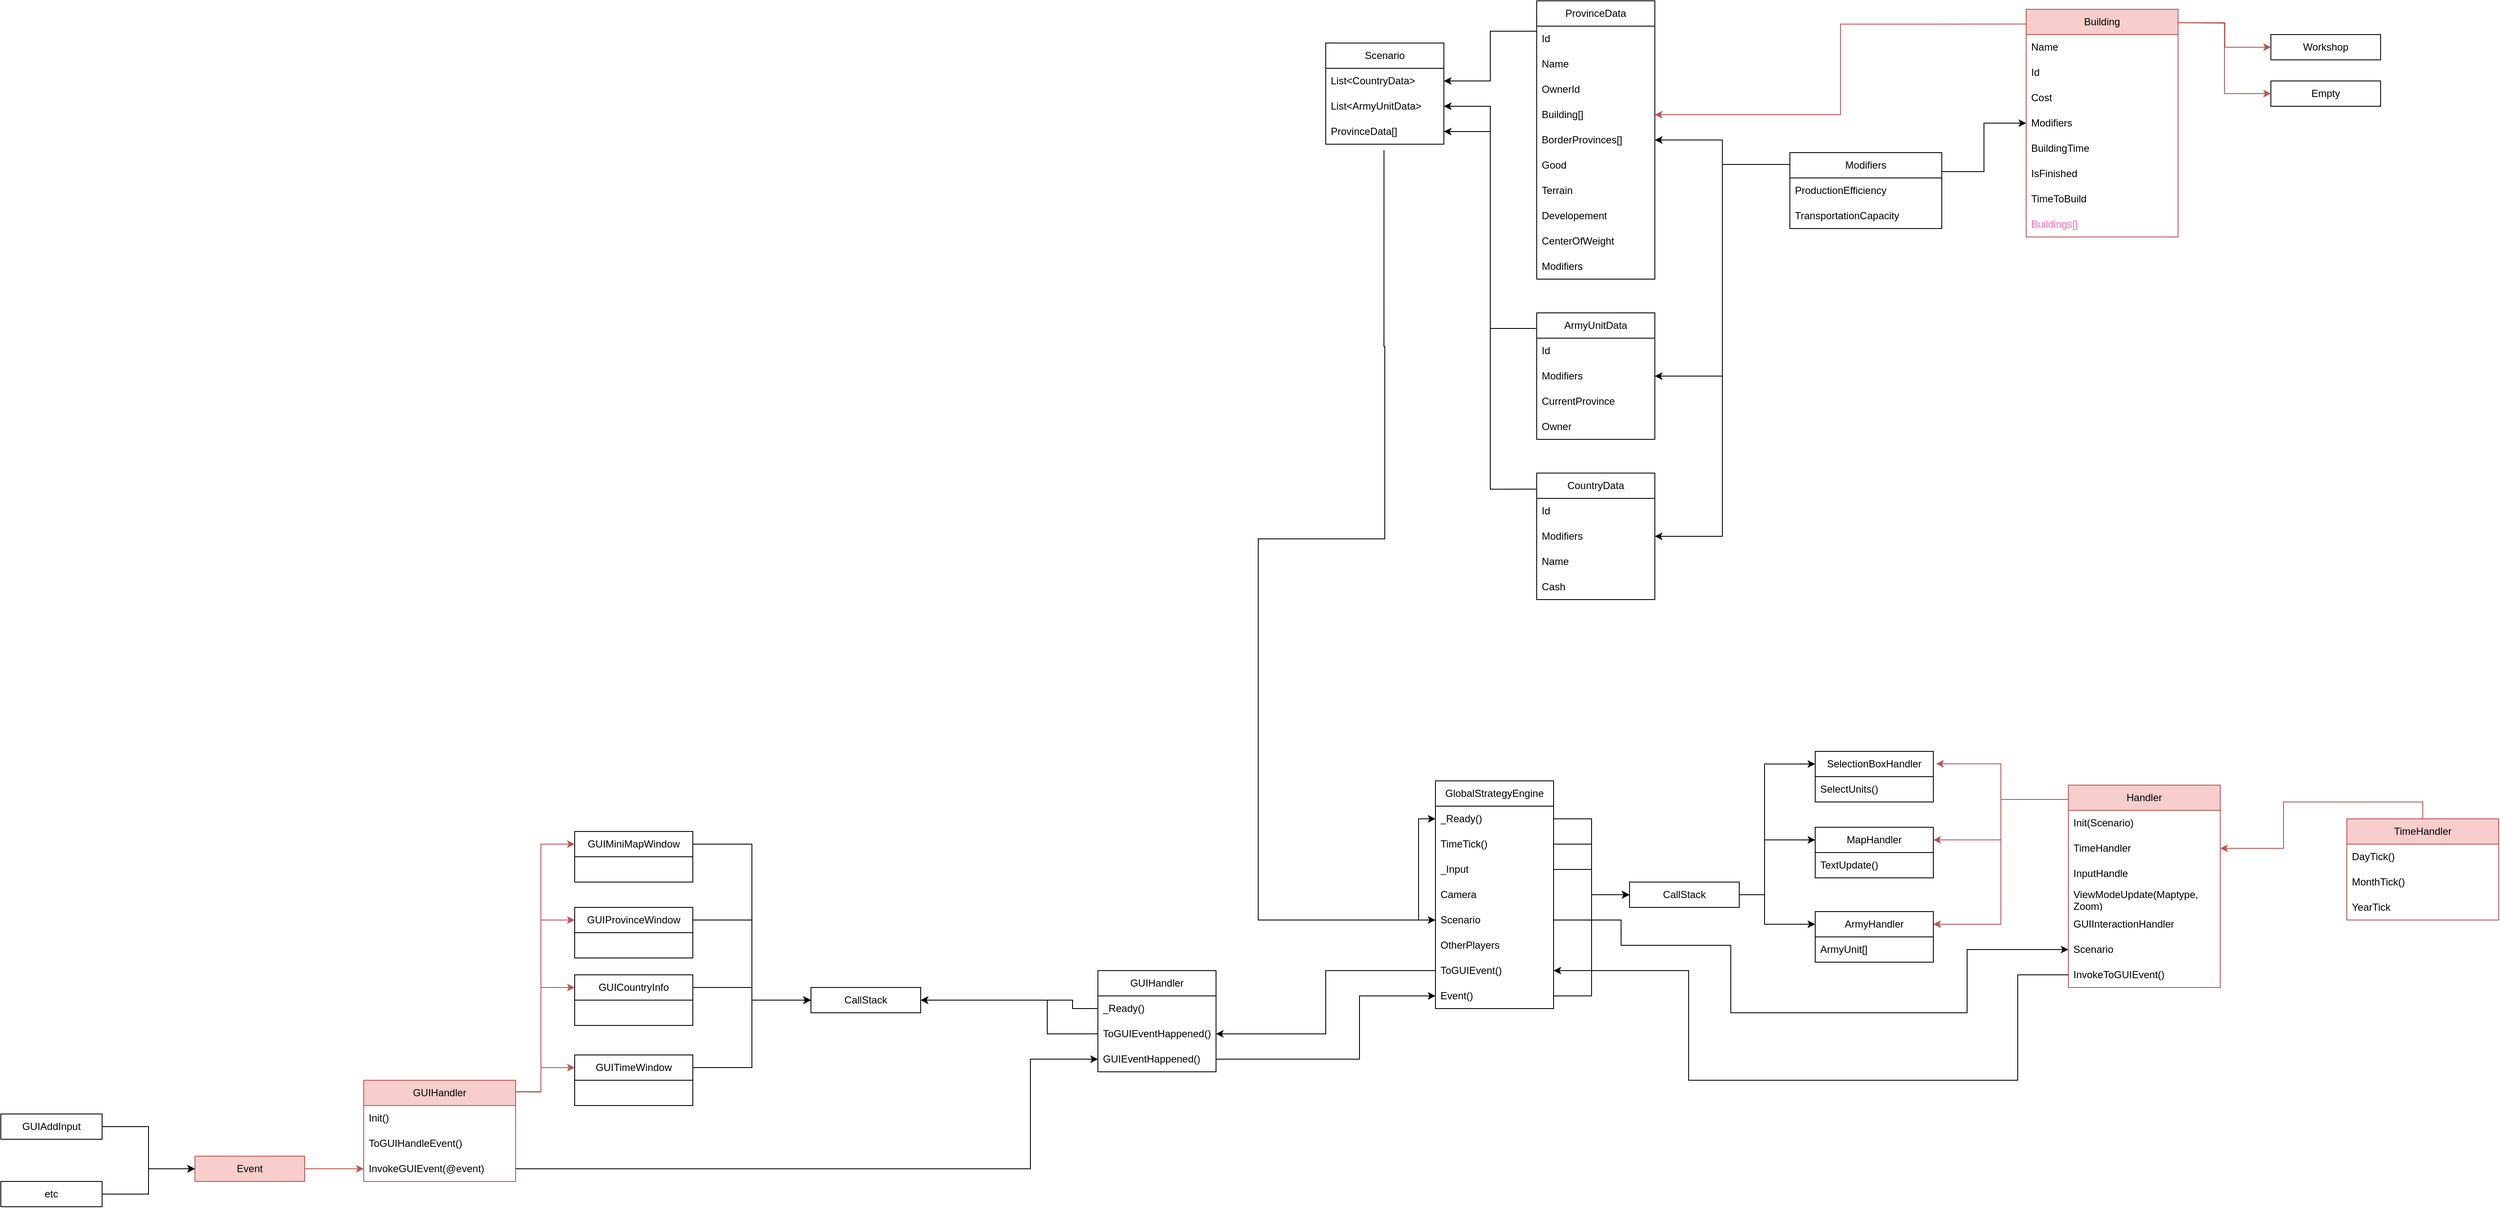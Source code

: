 <mxfile version="20.5.3" type="embed"><diagram id="C5RBs43oDa-KdzZeNtuy" name="Page-1"><mxGraphModel dx="2479" dy="2387" grid="1" gridSize="10" guides="1" tooltips="1" connect="1" arrows="1" fold="1" page="1" pageScale="1" pageWidth="827" pageHeight="1169" math="0" shadow="0"><root><mxCell id="WIyWlLk6GJQsqaUBKTNV-0"/><mxCell id="WIyWlLk6GJQsqaUBKTNV-1" parent="WIyWlLk6GJQsqaUBKTNV-0"/><mxCell id="wbVIC9EBPA2nQBpxtLBb-5" value="" style="rounded=0;whiteSpace=wrap;html=1;" parent="WIyWlLk6GJQsqaUBKTNV-1" vertex="1"><mxGeometry x="580" y="195" width="130" height="30" as="geometry"/></mxCell><mxCell id="wbVIC9EBPA2nQBpxtLBb-6" value="CallStack" style="text;html=1;strokeColor=none;fillColor=none;align=center;verticalAlign=middle;whiteSpace=wrap;rounded=0;" parent="WIyWlLk6GJQsqaUBKTNV-1" vertex="1"><mxGeometry x="580" y="195" width="130" height="30" as="geometry"/></mxCell><mxCell id="wbVIC9EBPA2nQBpxtLBb-10" value="GlobalStrategyEngine" style="swimlane;fontStyle=0;childLayout=stackLayout;horizontal=1;startSize=30;horizontalStack=0;resizeParent=1;resizeParentMax=0;resizeLast=0;collapsible=1;marginBottom=0;whiteSpace=wrap;html=1;" parent="WIyWlLk6GJQsqaUBKTNV-1" vertex="1"><mxGeometry x="350" y="75" width="140" height="270" as="geometry"/></mxCell><mxCell id="wbVIC9EBPA2nQBpxtLBb-12" value="_Ready()" style="text;strokeColor=none;fillColor=none;align=left;verticalAlign=middle;spacingLeft=4;spacingRight=4;overflow=hidden;points=[[0,0.5],[1,0.5]];portConstraint=eastwest;rotatable=0;whiteSpace=wrap;html=1;" parent="wbVIC9EBPA2nQBpxtLBb-10" vertex="1"><mxGeometry y="30" width="140" height="30" as="geometry"/></mxCell><mxCell id="wbVIC9EBPA2nQBpxtLBb-13" value="TimeTick()" style="text;strokeColor=none;fillColor=none;align=left;verticalAlign=middle;spacingLeft=4;spacingRight=4;overflow=hidden;points=[[0,0.5],[1,0.5]];portConstraint=eastwest;rotatable=0;whiteSpace=wrap;html=1;" parent="wbVIC9EBPA2nQBpxtLBb-10" vertex="1"><mxGeometry y="60" width="140" height="30" as="geometry"/></mxCell><mxCell id="wbVIC9EBPA2nQBpxtLBb-15" value="&lt;div&gt;_Input&lt;/div&gt;" style="text;strokeColor=none;fillColor=none;align=left;verticalAlign=middle;spacingLeft=4;spacingRight=4;overflow=hidden;points=[[0,0.5],[1,0.5]];portConstraint=eastwest;rotatable=0;whiteSpace=wrap;html=1;" parent="wbVIC9EBPA2nQBpxtLBb-10" vertex="1"><mxGeometry y="90" width="140" height="30" as="geometry"/></mxCell><mxCell id="wbVIC9EBPA2nQBpxtLBb-16" value="Camera" style="text;strokeColor=none;fillColor=none;align=left;verticalAlign=middle;spacingLeft=4;spacingRight=4;overflow=hidden;points=[[0,0.5],[1,0.5]];portConstraint=eastwest;rotatable=0;whiteSpace=wrap;html=1;" parent="wbVIC9EBPA2nQBpxtLBb-10" vertex="1"><mxGeometry y="120" width="140" height="30" as="geometry"/></mxCell><mxCell id="wbVIC9EBPA2nQBpxtLBb-22" style="edgeStyle=orthogonalEdgeStyle;rounded=0;orthogonalLoop=1;jettySize=auto;html=1;exitX=0;exitY=0.5;exitDx=0;exitDy=0;entryX=0;entryY=0.5;entryDx=0;entryDy=0;" parent="wbVIC9EBPA2nQBpxtLBb-10" source="wbVIC9EBPA2nQBpxtLBb-17" target="wbVIC9EBPA2nQBpxtLBb-12" edge="1"><mxGeometry relative="1" as="geometry"/></mxCell><mxCell id="wbVIC9EBPA2nQBpxtLBb-17" value="Scenario" style="text;strokeColor=none;fillColor=none;align=left;verticalAlign=middle;spacingLeft=4;spacingRight=4;overflow=hidden;points=[[0,0.5],[1,0.5]];portConstraint=eastwest;rotatable=0;whiteSpace=wrap;html=1;" parent="wbVIC9EBPA2nQBpxtLBb-10" vertex="1"><mxGeometry y="150" width="140" height="30" as="geometry"/></mxCell><mxCell id="wbVIC9EBPA2nQBpxtLBb-18" value="OtherPlayers" style="text;strokeColor=none;fillColor=none;align=left;verticalAlign=middle;spacingLeft=4;spacingRight=4;overflow=hidden;points=[[0,0.5],[1,0.5]];portConstraint=eastwest;rotatable=0;whiteSpace=wrap;html=1;" parent="wbVIC9EBPA2nQBpxtLBb-10" vertex="1"><mxGeometry y="180" width="140" height="30" as="geometry"/></mxCell><mxCell id="1GrqpjJh9WKI_dPxwYut-0" value="ToGUIEvent()" style="text;strokeColor=none;fillColor=none;align=left;verticalAlign=middle;spacingLeft=4;spacingRight=4;overflow=hidden;points=[[0,0.5],[1,0.5]];portConstraint=eastwest;rotatable=0;whiteSpace=wrap;html=1;" parent="wbVIC9EBPA2nQBpxtLBb-10" vertex="1"><mxGeometry y="210" width="140" height="30" as="geometry"/></mxCell><mxCell id="wbVIC9EBPA2nQBpxtLBb-14" value="Event()" style="text;strokeColor=none;fillColor=none;align=left;verticalAlign=middle;spacingLeft=4;spacingRight=4;overflow=hidden;points=[[0,0.5],[1,0.5]];portConstraint=eastwest;rotatable=0;whiteSpace=wrap;html=1;" parent="wbVIC9EBPA2nQBpxtLBb-10" vertex="1"><mxGeometry y="240" width="140" height="30" as="geometry"/></mxCell><mxCell id="wbVIC9EBPA2nQBpxtLBb-23" style="edgeStyle=orthogonalEdgeStyle;rounded=0;orthogonalLoop=1;jettySize=auto;html=1;exitX=1;exitY=0.5;exitDx=0;exitDy=0;entryX=0;entryY=0.5;entryDx=0;entryDy=0;" parent="WIyWlLk6GJQsqaUBKTNV-1" source="wbVIC9EBPA2nQBpxtLBb-15" target="wbVIC9EBPA2nQBpxtLBb-6" edge="1"><mxGeometry relative="1" as="geometry"/></mxCell><mxCell id="wbVIC9EBPA2nQBpxtLBb-24" style="edgeStyle=orthogonalEdgeStyle;rounded=0;orthogonalLoop=1;jettySize=auto;html=1;exitX=1;exitY=0.5;exitDx=0;exitDy=0;entryX=0;entryY=0.5;entryDx=0;entryDy=0;" parent="WIyWlLk6GJQsqaUBKTNV-1" source="wbVIC9EBPA2nQBpxtLBb-13" target="wbVIC9EBPA2nQBpxtLBb-6" edge="1"><mxGeometry relative="1" as="geometry"/></mxCell><mxCell id="wbVIC9EBPA2nQBpxtLBb-25" style="edgeStyle=orthogonalEdgeStyle;rounded=0;orthogonalLoop=1;jettySize=auto;html=1;exitX=1;exitY=0.5;exitDx=0;exitDy=0;entryX=0;entryY=0.5;entryDx=0;entryDy=0;" parent="WIyWlLk6GJQsqaUBKTNV-1" source="wbVIC9EBPA2nQBpxtLBb-12" target="wbVIC9EBPA2nQBpxtLBb-6" edge="1"><mxGeometry relative="1" as="geometry"/></mxCell><mxCell id="wbVIC9EBPA2nQBpxtLBb-54" style="edgeStyle=orthogonalEdgeStyle;rounded=0;orthogonalLoop=1;jettySize=auto;html=1;entryX=1;entryY=0.25;entryDx=0;entryDy=0;exitX=-0.007;exitY=0.071;exitDx=0;exitDy=0;exitPerimeter=0;fillColor=#f8cecc;strokeColor=#b85450;" parent="WIyWlLk6GJQsqaUBKTNV-1" source="wbVIC9EBPA2nQBpxtLBb-35" target="wbVIC9EBPA2nQBpxtLBb-41" edge="1"><mxGeometry relative="1" as="geometry"/></mxCell><mxCell id="wbVIC9EBPA2nQBpxtLBb-58" style="edgeStyle=orthogonalEdgeStyle;rounded=0;orthogonalLoop=1;jettySize=auto;html=1;entryX=1;entryY=0.25;entryDx=0;entryDy=0;exitX=-0.002;exitY=0.071;exitDx=0;exitDy=0;exitPerimeter=0;fillColor=#f8cecc;strokeColor=#b85450;" parent="WIyWlLk6GJQsqaUBKTNV-1" source="wbVIC9EBPA2nQBpxtLBb-35" target="wbVIC9EBPA2nQBpxtLBb-56" edge="1"><mxGeometry relative="1" as="geometry"/></mxCell><mxCell id="wbVIC9EBPA2nQBpxtLBb-35" value="Handler" style="swimlane;fontStyle=0;childLayout=stackLayout;horizontal=1;startSize=30;horizontalStack=0;resizeParent=1;resizeParentMax=0;resizeLast=0;collapsible=1;marginBottom=0;whiteSpace=wrap;html=1;fillColor=#f8cecc;strokeColor=#b85450;" parent="WIyWlLk6GJQsqaUBKTNV-1" vertex="1"><mxGeometry x="1100" y="80" width="180" height="240" as="geometry"/></mxCell><mxCell id="wbVIC9EBPA2nQBpxtLBb-36" value="Init(Scenario)" style="text;strokeColor=none;fillColor=none;align=left;verticalAlign=middle;spacingLeft=4;spacingRight=4;overflow=hidden;points=[[0,0.5],[1,0.5]];portConstraint=eastwest;rotatable=0;whiteSpace=wrap;html=1;" parent="wbVIC9EBPA2nQBpxtLBb-35" vertex="1"><mxGeometry y="30" width="180" height="30" as="geometry"/></mxCell><mxCell id="wbVIC9EBPA2nQBpxtLBb-37" value="TimeHandler" style="text;strokeColor=none;fillColor=none;align=left;verticalAlign=middle;spacingLeft=4;spacingRight=4;overflow=hidden;points=[[0,0.5],[1,0.5]];portConstraint=eastwest;rotatable=0;whiteSpace=wrap;html=1;" parent="wbVIC9EBPA2nQBpxtLBb-35" vertex="1"><mxGeometry y="60" width="180" height="30" as="geometry"/></mxCell><mxCell id="wbVIC9EBPA2nQBpxtLBb-39" value="InputHandle" style="text;strokeColor=none;fillColor=none;align=left;verticalAlign=middle;spacingLeft=4;spacingRight=4;overflow=hidden;points=[[0,0.5],[1,0.5]];portConstraint=eastwest;rotatable=0;whiteSpace=wrap;html=1;" parent="wbVIC9EBPA2nQBpxtLBb-35" vertex="1"><mxGeometry y="90" width="180" height="30" as="geometry"/></mxCell><mxCell id="wbVIC9EBPA2nQBpxtLBb-38" value="ViewModeUpdate(Maptype, Zoom)" style="text;strokeColor=none;fillColor=none;align=left;verticalAlign=middle;spacingLeft=4;spacingRight=4;overflow=hidden;points=[[0,0.5],[1,0.5]];portConstraint=eastwest;rotatable=0;whiteSpace=wrap;html=1;" parent="wbVIC9EBPA2nQBpxtLBb-35" vertex="1"><mxGeometry y="120" width="180" height="30" as="geometry"/></mxCell><mxCell id="wbVIC9EBPA2nQBpxtLBb-52" value="GUIInteractionHandler" style="text;strokeColor=none;fillColor=none;align=left;verticalAlign=middle;spacingLeft=4;spacingRight=4;overflow=hidden;points=[[0,0.5],[1,0.5]];portConstraint=eastwest;rotatable=0;whiteSpace=wrap;html=1;" parent="wbVIC9EBPA2nQBpxtLBb-35" vertex="1"><mxGeometry y="150" width="180" height="30" as="geometry"/></mxCell><mxCell id="wbVIC9EBPA2nQBpxtLBb-40" value="Scenario" style="text;strokeColor=none;fillColor=none;align=left;verticalAlign=middle;spacingLeft=4;spacingRight=4;overflow=hidden;points=[[0,0.5],[1,0.5]];portConstraint=eastwest;rotatable=0;whiteSpace=wrap;html=1;" parent="wbVIC9EBPA2nQBpxtLBb-35" vertex="1"><mxGeometry y="180" width="180" height="30" as="geometry"/></mxCell><mxCell id="1GrqpjJh9WKI_dPxwYut-1" value="InvokeToGUIEvent()" style="text;strokeColor=none;fillColor=none;align=left;verticalAlign=middle;spacingLeft=4;spacingRight=4;overflow=hidden;points=[[0,0.5],[1,0.5]];portConstraint=eastwest;rotatable=0;whiteSpace=wrap;html=1;" parent="wbVIC9EBPA2nQBpxtLBb-35" vertex="1"><mxGeometry y="210" width="180" height="30" as="geometry"/></mxCell><mxCell id="wbVIC9EBPA2nQBpxtLBb-41" value="MapHandler" style="swimlane;fontStyle=0;childLayout=stackLayout;horizontal=1;startSize=30;horizontalStack=0;resizeParent=1;resizeParentMax=0;resizeLast=0;collapsible=1;marginBottom=0;whiteSpace=wrap;html=1;" parent="WIyWlLk6GJQsqaUBKTNV-1" vertex="1"><mxGeometry x="800" y="130" width="140" height="60" as="geometry"/></mxCell><mxCell id="wbVIC9EBPA2nQBpxtLBb-42" value="TextUpdate()" style="text;strokeColor=none;fillColor=none;align=left;verticalAlign=middle;spacingLeft=4;spacingRight=4;overflow=hidden;points=[[0,0.5],[1,0.5]];portConstraint=eastwest;rotatable=0;whiteSpace=wrap;html=1;" parent="wbVIC9EBPA2nQBpxtLBb-41" vertex="1"><mxGeometry y="30" width="140" height="30" as="geometry"/></mxCell><mxCell id="wbVIC9EBPA2nQBpxtLBb-53" style="edgeStyle=orthogonalEdgeStyle;rounded=0;orthogonalLoop=1;jettySize=auto;html=1;exitX=0.5;exitY=0;exitDx=0;exitDy=0;entryX=1;entryY=0.5;entryDx=0;entryDy=0;fillColor=#f8cecc;strokeColor=#b85450;" parent="WIyWlLk6GJQsqaUBKTNV-1" source="wbVIC9EBPA2nQBpxtLBb-46" target="wbVIC9EBPA2nQBpxtLBb-37" edge="1"><mxGeometry relative="1" as="geometry"/></mxCell><mxCell id="wbVIC9EBPA2nQBpxtLBb-46" value="TimeHandler" style="swimlane;fontStyle=0;childLayout=stackLayout;horizontal=1;startSize=30;horizontalStack=0;resizeParent=1;resizeParentMax=0;resizeLast=0;collapsible=1;marginBottom=0;whiteSpace=wrap;html=1;fillColor=#f8cecc;strokeColor=#b85450;" parent="WIyWlLk6GJQsqaUBKTNV-1" vertex="1"><mxGeometry x="1430" y="120" width="180" height="120" as="geometry"/></mxCell><mxCell id="wbVIC9EBPA2nQBpxtLBb-47" value="DayTick()" style="text;strokeColor=none;fillColor=none;align=left;verticalAlign=middle;spacingLeft=4;spacingRight=4;overflow=hidden;points=[[0,0.5],[1,0.5]];portConstraint=eastwest;rotatable=0;whiteSpace=wrap;html=1;" parent="wbVIC9EBPA2nQBpxtLBb-46" vertex="1"><mxGeometry y="30" width="180" height="30" as="geometry"/></mxCell><mxCell id="wbVIC9EBPA2nQBpxtLBb-48" value="MonthTick()" style="text;strokeColor=none;fillColor=none;align=left;verticalAlign=middle;spacingLeft=4;spacingRight=4;overflow=hidden;points=[[0,0.5],[1,0.5]];portConstraint=eastwest;rotatable=0;whiteSpace=wrap;html=1;" parent="wbVIC9EBPA2nQBpxtLBb-46" vertex="1"><mxGeometry y="60" width="180" height="30" as="geometry"/></mxCell><mxCell id="wbVIC9EBPA2nQBpxtLBb-49" value="YearTick" style="text;strokeColor=none;fillColor=none;align=left;verticalAlign=middle;spacingLeft=4;spacingRight=4;overflow=hidden;points=[[0,0.5],[1,0.5]];portConstraint=eastwest;rotatable=0;whiteSpace=wrap;html=1;" parent="wbVIC9EBPA2nQBpxtLBb-46" vertex="1"><mxGeometry y="90" width="180" height="30" as="geometry"/></mxCell><mxCell id="wbVIC9EBPA2nQBpxtLBb-56" value="ArmyHandler" style="swimlane;fontStyle=0;childLayout=stackLayout;horizontal=1;startSize=30;horizontalStack=0;resizeParent=1;resizeParentMax=0;resizeLast=0;collapsible=1;marginBottom=0;whiteSpace=wrap;html=1;" parent="WIyWlLk6GJQsqaUBKTNV-1" vertex="1"><mxGeometry x="800" y="230" width="140" height="60" as="geometry"/></mxCell><mxCell id="wbVIC9EBPA2nQBpxtLBb-57" value="ArmyUnit[]" style="text;strokeColor=none;fillColor=none;align=left;verticalAlign=middle;spacingLeft=4;spacingRight=4;overflow=hidden;points=[[0,0.5],[1,0.5]];portConstraint=eastwest;rotatable=0;whiteSpace=wrap;html=1;" parent="wbVIC9EBPA2nQBpxtLBb-56" vertex="1"><mxGeometry y="30" width="140" height="30" as="geometry"/></mxCell><mxCell id="wbVIC9EBPA2nQBpxtLBb-66" style="edgeStyle=orthogonalEdgeStyle;rounded=0;orthogonalLoop=1;jettySize=auto;html=1;exitX=0.493;exitY=1.233;exitDx=0;exitDy=0;entryX=0;entryY=0.5;entryDx=0;entryDy=0;exitPerimeter=0;" parent="WIyWlLk6GJQsqaUBKTNV-1" source="wbVIC9EBPA2nQBpxtLBb-64" target="wbVIC9EBPA2nQBpxtLBb-17" edge="1"><mxGeometry relative="1" as="geometry"><Array as="points"><mxPoint x="289" y="-440"/><mxPoint x="290" y="-212"/><mxPoint x="140" y="-212"/><mxPoint x="140" y="240"/></Array></mxGeometry></mxCell><mxCell id="wbVIC9EBPA2nQBpxtLBb-61" value="Scenario" style="swimlane;fontStyle=0;childLayout=stackLayout;horizontal=1;startSize=30;horizontalStack=0;resizeParent=1;resizeParentMax=0;resizeLast=0;collapsible=1;marginBottom=0;whiteSpace=wrap;html=1;" parent="WIyWlLk6GJQsqaUBKTNV-1" vertex="1"><mxGeometry x="220" y="-800" width="140" height="120" as="geometry"/></mxCell><mxCell id="wbVIC9EBPA2nQBpxtLBb-62" value="List&amp;lt;CountryData&amp;gt;" style="text;strokeColor=none;fillColor=none;align=left;verticalAlign=middle;spacingLeft=4;spacingRight=4;overflow=hidden;points=[[0,0.5],[1,0.5]];portConstraint=eastwest;rotatable=0;whiteSpace=wrap;html=1;" parent="wbVIC9EBPA2nQBpxtLBb-61" vertex="1"><mxGeometry y="30" width="140" height="30" as="geometry"/></mxCell><mxCell id="wbVIC9EBPA2nQBpxtLBb-63" value="List&amp;lt;ArmyUnitData&amp;gt;" style="text;strokeColor=none;fillColor=none;align=left;verticalAlign=middle;spacingLeft=4;spacingRight=4;overflow=hidden;points=[[0,0.5],[1,0.5]];portConstraint=eastwest;rotatable=0;whiteSpace=wrap;html=1;" parent="wbVIC9EBPA2nQBpxtLBb-61" vertex="1"><mxGeometry y="60" width="140" height="30" as="geometry"/></mxCell><mxCell id="wbVIC9EBPA2nQBpxtLBb-64" value="ProvinceData[]" style="text;strokeColor=none;fillColor=none;align=left;verticalAlign=middle;spacingLeft=4;spacingRight=4;overflow=hidden;points=[[0,0.5],[1,0.5]];portConstraint=eastwest;rotatable=0;whiteSpace=wrap;html=1;" parent="wbVIC9EBPA2nQBpxtLBb-61" vertex="1"><mxGeometry y="90" width="140" height="30" as="geometry"/></mxCell><mxCell id="wbVIC9EBPA2nQBpxtLBb-65" style="edgeStyle=orthogonalEdgeStyle;rounded=0;orthogonalLoop=1;jettySize=auto;html=1;entryX=0;entryY=0.5;entryDx=0;entryDy=0;exitX=1;exitY=0.5;exitDx=0;exitDy=0;" parent="WIyWlLk6GJQsqaUBKTNV-1" source="wbVIC9EBPA2nQBpxtLBb-17" target="wbVIC9EBPA2nQBpxtLBb-40" edge="1"><mxGeometry relative="1" as="geometry"><Array as="points"><mxPoint x="570" y="240"/><mxPoint x="570" y="270"/><mxPoint x="700" y="270"/><mxPoint x="700" y="350"/><mxPoint x="980" y="350"/><mxPoint x="980" y="275"/></Array></mxGeometry></mxCell><mxCell id="wbVIC9EBPA2nQBpxtLBb-80" style="edgeStyle=orthogonalEdgeStyle;rounded=0;orthogonalLoop=1;jettySize=auto;html=1;exitX=0.002;exitY=0.109;exitDx=0;exitDy=0;entryX=1;entryY=0.5;entryDx=0;entryDy=0;exitPerimeter=0;" parent="WIyWlLk6GJQsqaUBKTNV-1" source="wbVIC9EBPA2nQBpxtLBb-68" target="wbVIC9EBPA2nQBpxtLBb-62" edge="1"><mxGeometry relative="1" as="geometry"/></mxCell><mxCell id="wbVIC9EBPA2nQBpxtLBb-68" value="ProvinceData" style="swimlane;fontStyle=0;childLayout=stackLayout;horizontal=1;startSize=30;horizontalStack=0;resizeParent=1;resizeParentMax=0;resizeLast=0;collapsible=1;marginBottom=0;whiteSpace=wrap;html=1;" parent="WIyWlLk6GJQsqaUBKTNV-1" vertex="1"><mxGeometry x="470" y="-850" width="140" height="330" as="geometry"/></mxCell><mxCell id="wbVIC9EBPA2nQBpxtLBb-69" value="Id" style="text;strokeColor=none;fillColor=none;align=left;verticalAlign=middle;spacingLeft=4;spacingRight=4;overflow=hidden;points=[[0,0.5],[1,0.5]];portConstraint=eastwest;rotatable=0;whiteSpace=wrap;html=1;" parent="wbVIC9EBPA2nQBpxtLBb-68" vertex="1"><mxGeometry y="30" width="140" height="30" as="geometry"/></mxCell><mxCell id="wbVIC9EBPA2nQBpxtLBb-113" value="Name" style="text;strokeColor=none;fillColor=none;align=left;verticalAlign=middle;spacingLeft=4;spacingRight=4;overflow=hidden;points=[[0,0.5],[1,0.5]];portConstraint=eastwest;rotatable=0;whiteSpace=wrap;html=1;" parent="wbVIC9EBPA2nQBpxtLBb-68" vertex="1"><mxGeometry y="60" width="140" height="30" as="geometry"/></mxCell><mxCell id="wbVIC9EBPA2nQBpxtLBb-107" value="OwnerId" style="text;strokeColor=none;fillColor=none;align=left;verticalAlign=middle;spacingLeft=4;spacingRight=4;overflow=hidden;points=[[0,0.5],[1,0.5]];portConstraint=eastwest;rotatable=0;whiteSpace=wrap;html=1;" parent="wbVIC9EBPA2nQBpxtLBb-68" vertex="1"><mxGeometry y="90" width="140" height="30" as="geometry"/></mxCell><mxCell id="wbVIC9EBPA2nQBpxtLBb-70" value="Building[]" style="text;strokeColor=none;fillColor=none;align=left;verticalAlign=middle;spacingLeft=4;spacingRight=4;overflow=hidden;points=[[0,0.5],[1,0.5]];portConstraint=eastwest;rotatable=0;whiteSpace=wrap;html=1;" parent="wbVIC9EBPA2nQBpxtLBb-68" vertex="1"><mxGeometry y="120" width="140" height="30" as="geometry"/></mxCell><mxCell id="wbVIC9EBPA2nQBpxtLBb-106" value="BorderProvinces[]" style="text;strokeColor=none;fillColor=none;align=left;verticalAlign=middle;spacingLeft=4;spacingRight=4;overflow=hidden;points=[[0,0.5],[1,0.5]];portConstraint=eastwest;rotatable=0;whiteSpace=wrap;html=1;" parent="wbVIC9EBPA2nQBpxtLBb-68" vertex="1"><mxGeometry y="150" width="140" height="30" as="geometry"/></mxCell><mxCell id="wbVIC9EBPA2nQBpxtLBb-109" value="Good" style="text;strokeColor=none;fillColor=none;align=left;verticalAlign=middle;spacingLeft=4;spacingRight=4;overflow=hidden;points=[[0,0.5],[1,0.5]];portConstraint=eastwest;rotatable=0;whiteSpace=wrap;html=1;" parent="wbVIC9EBPA2nQBpxtLBb-68" vertex="1"><mxGeometry y="180" width="140" height="30" as="geometry"/></mxCell><mxCell id="wbVIC9EBPA2nQBpxtLBb-110" value="Terrain" style="text;strokeColor=none;fillColor=none;align=left;verticalAlign=middle;spacingLeft=4;spacingRight=4;overflow=hidden;points=[[0,0.5],[1,0.5]];portConstraint=eastwest;rotatable=0;whiteSpace=wrap;html=1;" parent="wbVIC9EBPA2nQBpxtLBb-68" vertex="1"><mxGeometry y="210" width="140" height="30" as="geometry"/></mxCell><mxCell id="wbVIC9EBPA2nQBpxtLBb-112" value="Developement" style="text;strokeColor=none;fillColor=none;align=left;verticalAlign=middle;spacingLeft=4;spacingRight=4;overflow=hidden;points=[[0,0.5],[1,0.5]];portConstraint=eastwest;rotatable=0;whiteSpace=wrap;html=1;" parent="wbVIC9EBPA2nQBpxtLBb-68" vertex="1"><mxGeometry y="240" width="140" height="30" as="geometry"/></mxCell><mxCell id="wbVIC9EBPA2nQBpxtLBb-111" value="CenterOfWeight" style="text;strokeColor=none;fillColor=none;align=left;verticalAlign=middle;spacingLeft=4;spacingRight=4;overflow=hidden;points=[[0,0.5],[1,0.5]];portConstraint=eastwest;rotatable=0;whiteSpace=wrap;html=1;" parent="wbVIC9EBPA2nQBpxtLBb-68" vertex="1"><mxGeometry y="270" width="140" height="30" as="geometry"/></mxCell><mxCell id="wbVIC9EBPA2nQBpxtLBb-71" value="Modifiers" style="text;strokeColor=none;fillColor=none;align=left;verticalAlign=middle;spacingLeft=4;spacingRight=4;overflow=hidden;points=[[0,0.5],[1,0.5]];portConstraint=eastwest;rotatable=0;whiteSpace=wrap;html=1;" parent="wbVIC9EBPA2nQBpxtLBb-68" vertex="1"><mxGeometry y="300" width="140" height="30" as="geometry"/></mxCell><mxCell id="wbVIC9EBPA2nQBpxtLBb-72" value="ArmyUnitData" style="swimlane;fontStyle=0;childLayout=stackLayout;horizontal=1;startSize=30;horizontalStack=0;resizeParent=1;resizeParentMax=0;resizeLast=0;collapsible=1;marginBottom=0;whiteSpace=wrap;html=1;" parent="WIyWlLk6GJQsqaUBKTNV-1" vertex="1"><mxGeometry x="470" y="-480" width="140" height="150" as="geometry"/></mxCell><mxCell id="wbVIC9EBPA2nQBpxtLBb-73" value="Id" style="text;strokeColor=none;fillColor=none;align=left;verticalAlign=middle;spacingLeft=4;spacingRight=4;overflow=hidden;points=[[0,0.5],[1,0.5]];portConstraint=eastwest;rotatable=0;whiteSpace=wrap;html=1;" parent="wbVIC9EBPA2nQBpxtLBb-72" vertex="1"><mxGeometry y="30" width="140" height="30" as="geometry"/></mxCell><mxCell id="wbVIC9EBPA2nQBpxtLBb-74" value="Modifiers" style="text;strokeColor=none;fillColor=none;align=left;verticalAlign=middle;spacingLeft=4;spacingRight=4;overflow=hidden;points=[[0,0.5],[1,0.5]];portConstraint=eastwest;rotatable=0;whiteSpace=wrap;html=1;" parent="wbVIC9EBPA2nQBpxtLBb-72" vertex="1"><mxGeometry y="60" width="140" height="30" as="geometry"/></mxCell><mxCell id="wbVIC9EBPA2nQBpxtLBb-114" value="CurrentProvince" style="text;strokeColor=none;fillColor=none;align=left;verticalAlign=middle;spacingLeft=4;spacingRight=4;overflow=hidden;points=[[0,0.5],[1,0.5]];portConstraint=eastwest;rotatable=0;whiteSpace=wrap;html=1;" parent="wbVIC9EBPA2nQBpxtLBb-72" vertex="1"><mxGeometry y="90" width="140" height="30" as="geometry"/></mxCell><mxCell id="wbVIC9EBPA2nQBpxtLBb-75" value="Owner" style="text;strokeColor=none;fillColor=none;align=left;verticalAlign=middle;spacingLeft=4;spacingRight=4;overflow=hidden;points=[[0,0.5],[1,0.5]];portConstraint=eastwest;rotatable=0;whiteSpace=wrap;html=1;" parent="wbVIC9EBPA2nQBpxtLBb-72" vertex="1"><mxGeometry y="120" width="140" height="30" as="geometry"/></mxCell><mxCell id="wbVIC9EBPA2nQBpxtLBb-76" value="CountryData" style="swimlane;fontStyle=0;childLayout=stackLayout;horizontal=1;startSize=30;horizontalStack=0;resizeParent=1;resizeParentMax=0;resizeLast=0;collapsible=1;marginBottom=0;whiteSpace=wrap;html=1;" parent="WIyWlLk6GJQsqaUBKTNV-1" vertex="1"><mxGeometry x="470" y="-290" width="140" height="150" as="geometry"/></mxCell><mxCell id="wbVIC9EBPA2nQBpxtLBb-77" value="Id" style="text;strokeColor=none;fillColor=none;align=left;verticalAlign=middle;spacingLeft=4;spacingRight=4;overflow=hidden;points=[[0,0.5],[1,0.5]];portConstraint=eastwest;rotatable=0;whiteSpace=wrap;html=1;" parent="wbVIC9EBPA2nQBpxtLBb-76" vertex="1"><mxGeometry y="30" width="140" height="30" as="geometry"/></mxCell><mxCell id="wbVIC9EBPA2nQBpxtLBb-78" value="Modifiers" style="text;strokeColor=none;fillColor=none;align=left;verticalAlign=middle;spacingLeft=4;spacingRight=4;overflow=hidden;points=[[0,0.5],[1,0.5]];portConstraint=eastwest;rotatable=0;whiteSpace=wrap;html=1;" parent="wbVIC9EBPA2nQBpxtLBb-76" vertex="1"><mxGeometry y="60" width="140" height="30" as="geometry"/></mxCell><mxCell id="wbVIC9EBPA2nQBpxtLBb-115" value="Name" style="text;strokeColor=none;fillColor=none;align=left;verticalAlign=middle;spacingLeft=4;spacingRight=4;overflow=hidden;points=[[0,0.5],[1,0.5]];portConstraint=eastwest;rotatable=0;whiteSpace=wrap;html=1;" parent="wbVIC9EBPA2nQBpxtLBb-76" vertex="1"><mxGeometry y="90" width="140" height="30" as="geometry"/></mxCell><mxCell id="wbVIC9EBPA2nQBpxtLBb-79" value="Cash" style="text;strokeColor=none;fillColor=none;align=left;verticalAlign=middle;spacingLeft=4;spacingRight=4;overflow=hidden;points=[[0,0.5],[1,0.5]];portConstraint=eastwest;rotatable=0;whiteSpace=wrap;html=1;" parent="wbVIC9EBPA2nQBpxtLBb-76" vertex="1"><mxGeometry y="120" width="140" height="30" as="geometry"/></mxCell><mxCell id="wbVIC9EBPA2nQBpxtLBb-81" style="edgeStyle=orthogonalEdgeStyle;rounded=0;orthogonalLoop=1;jettySize=auto;html=1;exitX=-0.006;exitY=0.123;exitDx=0;exitDy=0;entryX=1;entryY=0.5;entryDx=0;entryDy=0;exitPerimeter=0;" parent="WIyWlLk6GJQsqaUBKTNV-1" source="wbVIC9EBPA2nQBpxtLBb-72" target="wbVIC9EBPA2nQBpxtLBb-63" edge="1"><mxGeometry relative="1" as="geometry"><mxPoint x="480" y="-797" as="sourcePoint"/><mxPoint x="370" y="-745" as="targetPoint"/></mxGeometry></mxCell><mxCell id="wbVIC9EBPA2nQBpxtLBb-82" style="edgeStyle=orthogonalEdgeStyle;rounded=0;orthogonalLoop=1;jettySize=auto;html=1;exitX=-0.006;exitY=0.127;exitDx=0;exitDy=0;entryX=1;entryY=0.5;entryDx=0;entryDy=0;exitPerimeter=0;" parent="WIyWlLk6GJQsqaUBKTNV-1" source="wbVIC9EBPA2nQBpxtLBb-76" target="wbVIC9EBPA2nQBpxtLBb-64" edge="1"><mxGeometry relative="1" as="geometry"><mxPoint x="479" y="-635" as="sourcePoint"/><mxPoint x="370" y="-715" as="targetPoint"/></mxGeometry></mxCell><mxCell id="wbVIC9EBPA2nQBpxtLBb-83" value="Building" style="swimlane;fontStyle=0;childLayout=stackLayout;horizontal=1;startSize=30;horizontalStack=0;resizeParent=1;resizeParentMax=0;resizeLast=0;collapsible=1;marginBottom=0;whiteSpace=wrap;html=1;fillColor=#f8cecc;strokeColor=#b85450;" parent="WIyWlLk6GJQsqaUBKTNV-1" vertex="1"><mxGeometry x="1050" y="-840" width="180" height="270" as="geometry"/></mxCell><mxCell id="wbVIC9EBPA2nQBpxtLBb-84" value="Name" style="text;strokeColor=none;fillColor=none;align=left;verticalAlign=middle;spacingLeft=4;spacingRight=4;overflow=hidden;points=[[0,0.5],[1,0.5]];portConstraint=eastwest;rotatable=0;whiteSpace=wrap;html=1;" parent="wbVIC9EBPA2nQBpxtLBb-83" vertex="1"><mxGeometry y="30" width="180" height="30" as="geometry"/></mxCell><mxCell id="wbVIC9EBPA2nQBpxtLBb-85" value="Id" style="text;strokeColor=none;fillColor=none;align=left;verticalAlign=middle;spacingLeft=4;spacingRight=4;overflow=hidden;points=[[0,0.5],[1,0.5]];portConstraint=eastwest;rotatable=0;whiteSpace=wrap;html=1;" parent="wbVIC9EBPA2nQBpxtLBb-83" vertex="1"><mxGeometry y="60" width="180" height="30" as="geometry"/></mxCell><mxCell id="wbVIC9EBPA2nQBpxtLBb-88" value="Cost" style="text;strokeColor=none;fillColor=none;align=left;verticalAlign=middle;spacingLeft=4;spacingRight=4;overflow=hidden;points=[[0,0.5],[1,0.5]];portConstraint=eastwest;rotatable=0;whiteSpace=wrap;html=1;" parent="wbVIC9EBPA2nQBpxtLBb-83" vertex="1"><mxGeometry y="90" width="180" height="30" as="geometry"/></mxCell><mxCell id="wbVIC9EBPA2nQBpxtLBb-89" value="Modifiers" style="text;strokeColor=none;fillColor=none;align=left;verticalAlign=middle;spacingLeft=4;spacingRight=4;overflow=hidden;points=[[0,0.5],[1,0.5]];portConstraint=eastwest;rotatable=0;whiteSpace=wrap;html=1;" parent="wbVIC9EBPA2nQBpxtLBb-83" vertex="1"><mxGeometry y="120" width="180" height="30" as="geometry"/></mxCell><mxCell id="wbVIC9EBPA2nQBpxtLBb-90" value="BuildingTime" style="text;strokeColor=none;fillColor=none;align=left;verticalAlign=middle;spacingLeft=4;spacingRight=4;overflow=hidden;points=[[0,0.5],[1,0.5]];portConstraint=eastwest;rotatable=0;whiteSpace=wrap;html=1;" parent="wbVIC9EBPA2nQBpxtLBb-83" vertex="1"><mxGeometry y="150" width="180" height="30" as="geometry"/></mxCell><mxCell id="wbVIC9EBPA2nQBpxtLBb-91" value="IsFinished" style="text;strokeColor=none;fillColor=none;align=left;verticalAlign=middle;spacingLeft=4;spacingRight=4;overflow=hidden;points=[[0,0.5],[1,0.5]];portConstraint=eastwest;rotatable=0;whiteSpace=wrap;html=1;" parent="wbVIC9EBPA2nQBpxtLBb-83" vertex="1"><mxGeometry y="180" width="180" height="30" as="geometry"/></mxCell><mxCell id="wbVIC9EBPA2nQBpxtLBb-100" value="TimeToBuild" style="text;strokeColor=none;fillColor=none;align=left;verticalAlign=middle;spacingLeft=4;spacingRight=4;overflow=hidden;points=[[0,0.5],[1,0.5]];portConstraint=eastwest;rotatable=0;whiteSpace=wrap;html=1;" parent="wbVIC9EBPA2nQBpxtLBb-83" vertex="1"><mxGeometry y="210" width="180" height="30" as="geometry"/></mxCell><mxCell id="wbVIC9EBPA2nQBpxtLBb-86" value="&lt;font color=&quot;#ff66b3&quot;&gt;Buildings[]&lt;/font&gt;" style="text;strokeColor=none;fillColor=none;align=left;verticalAlign=middle;spacingLeft=4;spacingRight=4;overflow=hidden;points=[[0,0.5],[1,0.5]];portConstraint=eastwest;rotatable=0;whiteSpace=wrap;html=1;" parent="wbVIC9EBPA2nQBpxtLBb-83" vertex="1"><mxGeometry y="240" width="180" height="30" as="geometry"/></mxCell><mxCell id="wbVIC9EBPA2nQBpxtLBb-87" style="edgeStyle=orthogonalEdgeStyle;rounded=0;orthogonalLoop=1;jettySize=auto;html=1;entryX=1;entryY=0.5;entryDx=0;entryDy=0;exitX=-0.001;exitY=0.065;exitDx=0;exitDy=0;exitPerimeter=0;fillColor=#f8cecc;strokeColor=#b85450;" parent="WIyWlLk6GJQsqaUBKTNV-1" source="wbVIC9EBPA2nQBpxtLBb-83" target="wbVIC9EBPA2nQBpxtLBb-70" edge="1"><mxGeometry relative="1" as="geometry"/></mxCell><mxCell id="wbVIC9EBPA2nQBpxtLBb-101" style="edgeStyle=orthogonalEdgeStyle;rounded=0;orthogonalLoop=1;jettySize=auto;html=1;exitX=1;exitY=0.25;exitDx=0;exitDy=0;entryX=0;entryY=0.5;entryDx=0;entryDy=0;" parent="WIyWlLk6GJQsqaUBKTNV-1" source="wbVIC9EBPA2nQBpxtLBb-92" target="wbVIC9EBPA2nQBpxtLBb-89" edge="1"><mxGeometry relative="1" as="geometry"/></mxCell><mxCell id="wbVIC9EBPA2nQBpxtLBb-103" style="edgeStyle=orthogonalEdgeStyle;rounded=0;orthogonalLoop=1;jettySize=auto;html=1;exitX=-0.002;exitY=0.155;exitDx=0;exitDy=0;entryX=1;entryY=0.5;entryDx=0;entryDy=0;exitPerimeter=0;" parent="WIyWlLk6GJQsqaUBKTNV-1" source="wbVIC9EBPA2nQBpxtLBb-92" target="wbVIC9EBPA2nQBpxtLBb-106" edge="1"><mxGeometry relative="1" as="geometry"/></mxCell><mxCell id="wbVIC9EBPA2nQBpxtLBb-104" style="edgeStyle=orthogonalEdgeStyle;rounded=0;orthogonalLoop=1;jettySize=auto;html=1;exitX=-0.01;exitY=0.155;exitDx=0;exitDy=0;entryX=1;entryY=0.5;entryDx=0;entryDy=0;exitPerimeter=0;" parent="WIyWlLk6GJQsqaUBKTNV-1" source="wbVIC9EBPA2nQBpxtLBb-92" target="wbVIC9EBPA2nQBpxtLBb-74" edge="1"><mxGeometry relative="1" as="geometry"><Array as="points"><mxPoint x="690" y="-656"/><mxPoint x="690" y="-405"/></Array></mxGeometry></mxCell><mxCell id="wbVIC9EBPA2nQBpxtLBb-105" style="edgeStyle=orthogonalEdgeStyle;rounded=0;orthogonalLoop=1;jettySize=auto;html=1;entryX=1;entryY=0.5;entryDx=0;entryDy=0;exitX=0.002;exitY=0.155;exitDx=0;exitDy=0;exitPerimeter=0;" parent="WIyWlLk6GJQsqaUBKTNV-1" source="wbVIC9EBPA2nQBpxtLBb-92" target="wbVIC9EBPA2nQBpxtLBb-78" edge="1"><mxGeometry relative="1" as="geometry"/></mxCell><mxCell id="wbVIC9EBPA2nQBpxtLBb-92" value="Modifiers" style="swimlane;fontStyle=0;childLayout=stackLayout;horizontal=1;startSize=30;horizontalStack=0;resizeParent=1;resizeParentMax=0;resizeLast=0;collapsible=1;marginBottom=0;whiteSpace=wrap;html=1;" parent="WIyWlLk6GJQsqaUBKTNV-1" vertex="1"><mxGeometry x="770" y="-670" width="180" height="90" as="geometry"/></mxCell><mxCell id="wbVIC9EBPA2nQBpxtLBb-93" value="ProductionEfficiency" style="text;align=left;verticalAlign=middle;spacingLeft=4;spacingRight=4;overflow=hidden;points=[[0,0.5],[1,0.5]];portConstraint=eastwest;rotatable=0;whiteSpace=wrap;html=1;" parent="wbVIC9EBPA2nQBpxtLBb-92" vertex="1"><mxGeometry y="30" width="180" height="30" as="geometry"/></mxCell><mxCell id="wbVIC9EBPA2nQBpxtLBb-94" value="TransportationCapacity" style="text;align=left;verticalAlign=middle;spacingLeft=4;spacingRight=4;overflow=hidden;points=[[0,0.5],[1,0.5]];portConstraint=eastwest;rotatable=0;whiteSpace=wrap;html=1;" parent="wbVIC9EBPA2nQBpxtLBb-92" vertex="1"><mxGeometry y="60" width="180" height="30" as="geometry"/></mxCell><mxCell id="wbVIC9EBPA2nQBpxtLBb-120" value="" style="rounded=0;whiteSpace=wrap;html=1;" parent="WIyWlLk6GJQsqaUBKTNV-1" vertex="1"><mxGeometry x="1340" y="-810" width="130" height="30" as="geometry"/></mxCell><mxCell id="wbVIC9EBPA2nQBpxtLBb-121" value="Workshop" style="text;html=1;strokeColor=none;fillColor=none;align=center;verticalAlign=middle;whiteSpace=wrap;rounded=0;" parent="WIyWlLk6GJQsqaUBKTNV-1" vertex="1"><mxGeometry x="1340" y="-810" width="130" height="30" as="geometry"/></mxCell><mxCell id="wbVIC9EBPA2nQBpxtLBb-122" value="" style="rounded=0;whiteSpace=wrap;html=1;" parent="WIyWlLk6GJQsqaUBKTNV-1" vertex="1"><mxGeometry x="1340" y="-755" width="130" height="30" as="geometry"/></mxCell><mxCell id="wbVIC9EBPA2nQBpxtLBb-123" value="Empty" style="text;html=1;strokeColor=none;fillColor=none;align=center;verticalAlign=middle;whiteSpace=wrap;rounded=0;" parent="WIyWlLk6GJQsqaUBKTNV-1" vertex="1"><mxGeometry x="1340" y="-755" width="130" height="30" as="geometry"/></mxCell><mxCell id="wbVIC9EBPA2nQBpxtLBb-124" style="edgeStyle=orthogonalEdgeStyle;rounded=0;orthogonalLoop=1;jettySize=auto;html=1;entryX=0;entryY=0.5;entryDx=0;entryDy=0;fillColor=#f8cecc;strokeColor=#b85450;" parent="WIyWlLk6GJQsqaUBKTNV-1" target="wbVIC9EBPA2nQBpxtLBb-121" edge="1"><mxGeometry relative="1" as="geometry"><mxPoint x="1230" y="-824" as="sourcePoint"/><mxPoint x="1271" y="-323" as="targetPoint"/></mxGeometry></mxCell><mxCell id="wbVIC9EBPA2nQBpxtLBb-125" style="edgeStyle=orthogonalEdgeStyle;rounded=0;orthogonalLoop=1;jettySize=auto;html=1;entryX=0;entryY=0.5;entryDx=0;entryDy=0;exitX=0.998;exitY=0.059;exitDx=0;exitDy=0;exitPerimeter=0;fillColor=#f8cecc;strokeColor=#b85450;" parent="WIyWlLk6GJQsqaUBKTNV-1" source="wbVIC9EBPA2nQBpxtLBb-83" target="wbVIC9EBPA2nQBpxtLBb-123" edge="1"><mxGeometry relative="1" as="geometry"><mxPoint x="1230" y="-829" as="sourcePoint"/><mxPoint x="1339" y="-800" as="targetPoint"/></mxGeometry></mxCell><mxCell id="wbVIC9EBPA2nQBpxtLBb-126" value="GUIHandler" style="swimlane;fontStyle=0;childLayout=stackLayout;horizontal=1;startSize=30;horizontalStack=0;resizeParent=1;resizeParentMax=0;resizeLast=0;collapsible=1;marginBottom=0;whiteSpace=wrap;html=1;" parent="WIyWlLk6GJQsqaUBKTNV-1" vertex="1"><mxGeometry x="-50" y="300" width="140" height="120" as="geometry"/></mxCell><mxCell id="8" value="_Ready()" style="text;strokeColor=none;fillColor=none;align=left;verticalAlign=middle;spacingLeft=4;spacingRight=4;overflow=hidden;points=[[0,0.5],[1,0.5]];portConstraint=eastwest;rotatable=0;whiteSpace=wrap;html=1;" parent="wbVIC9EBPA2nQBpxtLBb-126" vertex="1"><mxGeometry y="30" width="140" height="30" as="geometry"/></mxCell><mxCell id="1GrqpjJh9WKI_dPxwYut-2" value="ToGUIEventHappened()" style="text;strokeColor=none;fillColor=none;align=left;verticalAlign=middle;spacingLeft=4;spacingRight=4;overflow=hidden;points=[[0,0.5],[1,0.5]];portConstraint=eastwest;rotatable=0;whiteSpace=wrap;html=1;" parent="wbVIC9EBPA2nQBpxtLBb-126" vertex="1"><mxGeometry y="60" width="140" height="30" as="geometry"/></mxCell><mxCell id="wbVIC9EBPA2nQBpxtLBb-127" value="GUIEventHappened()" style="text;strokeColor=none;fillColor=none;align=left;verticalAlign=middle;spacingLeft=4;spacingRight=4;overflow=hidden;points=[[0,0.5],[1,0.5]];portConstraint=eastwest;rotatable=0;whiteSpace=wrap;html=1;" parent="wbVIC9EBPA2nQBpxtLBb-126" vertex="1"><mxGeometry y="90" width="140" height="30" as="geometry"/></mxCell><mxCell id="wbVIC9EBPA2nQBpxtLBb-130" style="edgeStyle=orthogonalEdgeStyle;rounded=0;orthogonalLoop=1;jettySize=auto;html=1;exitX=1;exitY=0.5;exitDx=0;exitDy=0;entryX=0;entryY=0.5;entryDx=0;entryDy=0;" parent="WIyWlLk6GJQsqaUBKTNV-1" source="wbVIC9EBPA2nQBpxtLBb-127" target="wbVIC9EBPA2nQBpxtLBb-14" edge="1"><mxGeometry relative="1" as="geometry"><Array as="points"><mxPoint x="260" y="405"/><mxPoint x="260" y="330"/></Array></mxGeometry></mxCell><mxCell id="wbVIC9EBPA2nQBpxtLBb-131" value="" style="rounded=0;whiteSpace=wrap;html=1;fillColor=#f8cecc;strokeColor=#b85450;" parent="WIyWlLk6GJQsqaUBKTNV-1" vertex="1"><mxGeometry x="-1120" y="520" width="130" height="30" as="geometry"/></mxCell><mxCell id="wbVIC9EBPA2nQBpxtLBb-134" style="edgeStyle=orthogonalEdgeStyle;rounded=0;orthogonalLoop=1;jettySize=auto;html=1;exitX=1;exitY=0.5;exitDx=0;exitDy=0;entryX=0;entryY=0.5;entryDx=0;entryDy=0;fillColor=#f8cecc;strokeColor=#b85450;" parent="WIyWlLk6GJQsqaUBKTNV-1" source="wbVIC9EBPA2nQBpxtLBb-132" target="7" edge="1"><mxGeometry relative="1" as="geometry"/></mxCell><mxCell id="wbVIC9EBPA2nQBpxtLBb-132" value="Event" style="text;html=1;strokeColor=#b85450;fillColor=#f8cecc;align=center;verticalAlign=middle;whiteSpace=wrap;rounded=0;" parent="WIyWlLk6GJQsqaUBKTNV-1" vertex="1"><mxGeometry x="-1120" y="520" width="130" height="30" as="geometry"/></mxCell><mxCell id="wbVIC9EBPA2nQBpxtLBb-133" style="edgeStyle=orthogonalEdgeStyle;rounded=0;orthogonalLoop=1;jettySize=auto;html=1;exitX=1;exitY=0.5;exitDx=0;exitDy=0;entryX=0;entryY=0.5;entryDx=0;entryDy=0;" parent="WIyWlLk6GJQsqaUBKTNV-1" source="wbVIC9EBPA2nQBpxtLBb-14" target="wbVIC9EBPA2nQBpxtLBb-6" edge="1"><mxGeometry relative="1" as="geometry"/></mxCell><mxCell id="wbVIC9EBPA2nQBpxtLBb-138" style="edgeStyle=orthogonalEdgeStyle;rounded=0;orthogonalLoop=1;jettySize=auto;html=1;exitX=1;exitY=0.5;exitDx=0;exitDy=0;entryX=0;entryY=0.5;entryDx=0;entryDy=0;" parent="WIyWlLk6GJQsqaUBKTNV-1" source="wbVIC9EBPA2nQBpxtLBb-135" target="wbVIC9EBPA2nQBpxtLBb-132" edge="1"><mxGeometry relative="1" as="geometry"/></mxCell><mxCell id="wbVIC9EBPA2nQBpxtLBb-135" value="GUIAddInput" style="rounded=0;whiteSpace=wrap;html=1;" parent="WIyWlLk6GJQsqaUBKTNV-1" vertex="1"><mxGeometry x="-1350" y="470" width="120" height="30" as="geometry"/></mxCell><mxCell id="wbVIC9EBPA2nQBpxtLBb-137" style="edgeStyle=orthogonalEdgeStyle;rounded=0;orthogonalLoop=1;jettySize=auto;html=1;exitX=1;exitY=0.5;exitDx=0;exitDy=0;entryX=0;entryY=0.5;entryDx=0;entryDy=0;" parent="WIyWlLk6GJQsqaUBKTNV-1" source="wbVIC9EBPA2nQBpxtLBb-136" target="wbVIC9EBPA2nQBpxtLBb-132" edge="1"><mxGeometry relative="1" as="geometry"><mxPoint x="-1230" y="565" as="sourcePoint"/></mxGeometry></mxCell><mxCell id="wbVIC9EBPA2nQBpxtLBb-136" value="etc" style="rounded=0;whiteSpace=wrap;html=1;" parent="WIyWlLk6GJQsqaUBKTNV-1" vertex="1"><mxGeometry x="-1350" y="550" width="120" height="30" as="geometry"/></mxCell><mxCell id="1GrqpjJh9WKI_dPxwYut-3" style="edgeStyle=orthogonalEdgeStyle;rounded=0;orthogonalLoop=1;jettySize=auto;html=1;entryX=1;entryY=0.5;entryDx=0;entryDy=0;" parent="WIyWlLk6GJQsqaUBKTNV-1" source="1GrqpjJh9WKI_dPxwYut-0" target="1GrqpjJh9WKI_dPxwYut-2" edge="1"><mxGeometry relative="1" as="geometry"/></mxCell><mxCell id="1GrqpjJh9WKI_dPxwYut-4" style="edgeStyle=orthogonalEdgeStyle;rounded=0;orthogonalLoop=1;jettySize=auto;html=1;entryX=1;entryY=0.5;entryDx=0;entryDy=0;exitX=0;exitY=0.5;exitDx=0;exitDy=0;" parent="WIyWlLk6GJQsqaUBKTNV-1" source="1GrqpjJh9WKI_dPxwYut-1" target="1GrqpjJh9WKI_dPxwYut-0" edge="1"><mxGeometry relative="1" as="geometry"><Array as="points"><mxPoint x="1040" y="305"/><mxPoint x="1040" y="430"/><mxPoint x="650" y="430"/><mxPoint x="650" y="300"/></Array></mxGeometry></mxCell><mxCell id="31" style="edgeStyle=orthogonalEdgeStyle;rounded=0;orthogonalLoop=1;jettySize=auto;html=1;entryX=0;entryY=0.25;entryDx=0;entryDy=0;exitX=0.997;exitY=0.114;exitDx=0;exitDy=0;exitPerimeter=0;fillColor=#f8cecc;strokeColor=#b85450;" parent="WIyWlLk6GJQsqaUBKTNV-1" source="0" target="25" edge="1"><mxGeometry relative="1" as="geometry"><Array as="points"><mxPoint x="-710" y="444"/><mxPoint x="-710" y="415"/></Array></mxGeometry></mxCell><mxCell id="0" value="GUIHandler" style="swimlane;fontStyle=0;childLayout=stackLayout;horizontal=1;startSize=30;horizontalStack=0;resizeParent=1;resizeParentMax=0;resizeLast=0;collapsible=1;marginBottom=0;whiteSpace=wrap;html=1;fillColor=#f8cecc;strokeColor=#b85450;" parent="WIyWlLk6GJQsqaUBKTNV-1" vertex="1"><mxGeometry x="-920" y="430" width="180" height="120" as="geometry"/></mxCell><mxCell id="1" value="Init()" style="text;strokeColor=none;fillColor=none;align=left;verticalAlign=middle;spacingLeft=4;spacingRight=4;overflow=hidden;points=[[0,0.5],[1,0.5]];portConstraint=eastwest;rotatable=0;whiteSpace=wrap;html=1;" parent="0" vertex="1"><mxGeometry y="30" width="180" height="30" as="geometry"/></mxCell><mxCell id="5" value="ToGUIHandleEvent()" style="text;strokeColor=none;fillColor=none;align=left;verticalAlign=middle;spacingLeft=4;spacingRight=4;overflow=hidden;points=[[0,0.5],[1,0.5]];portConstraint=eastwest;rotatable=0;whiteSpace=wrap;html=1;" parent="0" vertex="1"><mxGeometry y="60" width="180" height="30" as="geometry"/></mxCell><mxCell id="7" value="InvokeGUIEvent(@event)" style="text;strokeColor=none;fillColor=none;align=left;verticalAlign=middle;spacingLeft=4;spacingRight=4;overflow=hidden;points=[[0,0.5],[1,0.5]];portConstraint=eastwest;rotatable=0;whiteSpace=wrap;html=1;" parent="0" vertex="1"><mxGeometry y="90" width="180" height="30" as="geometry"/></mxCell><mxCell id="9" style="edgeStyle=orthogonalEdgeStyle;rounded=0;orthogonalLoop=1;jettySize=auto;html=1;exitX=0;exitY=0.5;exitDx=0;exitDy=0;entryX=1;entryY=0.5;entryDx=0;entryDy=0;" parent="WIyWlLk6GJQsqaUBKTNV-1" source="8" target="20" edge="1"><mxGeometry relative="1" as="geometry"><Array as="points"><mxPoint x="-80" y="345"/><mxPoint x="-80" y="335"/></Array></mxGeometry></mxCell><mxCell id="10" style="edgeStyle=orthogonalEdgeStyle;rounded=0;orthogonalLoop=1;jettySize=auto;html=1;exitX=0;exitY=0.5;exitDx=0;exitDy=0;entryX=1;entryY=0.5;entryDx=0;entryDy=0;" parent="WIyWlLk6GJQsqaUBKTNV-1" source="1GrqpjJh9WKI_dPxwYut-2" target="20" edge="1"><mxGeometry relative="1" as="geometry"><Array as="points"><mxPoint x="-110" y="375"/><mxPoint x="-110" y="335"/></Array></mxGeometry></mxCell><mxCell id="11" style="edgeStyle=orthogonalEdgeStyle;rounded=0;orthogonalLoop=1;jettySize=auto;html=1;exitX=1;exitY=0.5;exitDx=0;exitDy=0;entryX=0;entryY=0.5;entryDx=0;entryDy=0;" parent="WIyWlLk6GJQsqaUBKTNV-1" source="7" target="wbVIC9EBPA2nQBpxtLBb-127" edge="1"><mxGeometry relative="1" as="geometry"><Array as="points"><mxPoint x="-130" y="535"/><mxPoint x="-130" y="405"/></Array></mxGeometry></mxCell><mxCell id="17" style="edgeStyle=orthogonalEdgeStyle;rounded=0;orthogonalLoop=1;jettySize=auto;html=1;exitX=1;exitY=0.5;exitDx=0;exitDy=0;entryX=0;entryY=0.25;entryDx=0;entryDy=0;" parent="WIyWlLk6GJQsqaUBKTNV-1" source="wbVIC9EBPA2nQBpxtLBb-6" target="13" edge="1"><mxGeometry relative="1" as="geometry"><mxPoint x="720" y="30" as="targetPoint"/><Array as="points"><mxPoint x="740" y="210"/><mxPoint x="740" y="55"/></Array></mxGeometry></mxCell><mxCell id="13" value="SelectionBoxHandler" style="swimlane;fontStyle=0;childLayout=stackLayout;horizontal=1;startSize=30;horizontalStack=0;resizeParent=1;resizeParentMax=0;resizeLast=0;collapsible=1;marginBottom=0;whiteSpace=wrap;html=1;" parent="WIyWlLk6GJQsqaUBKTNV-1" vertex="1"><mxGeometry x="800" y="40" width="140" height="60" as="geometry"/></mxCell><mxCell id="14" value="SelectUnits()" style="text;strokeColor=none;fillColor=none;align=left;verticalAlign=middle;spacingLeft=4;spacingRight=4;overflow=hidden;points=[[0,0.5],[1,0.5]];portConstraint=eastwest;rotatable=0;whiteSpace=wrap;html=1;" parent="13" vertex="1"><mxGeometry y="30" width="140" height="30" as="geometry"/></mxCell><mxCell id="16" style="edgeStyle=orthogonalEdgeStyle;rounded=0;orthogonalLoop=1;jettySize=auto;html=1;entryX=1.024;entryY=0.246;entryDx=0;entryDy=0;exitX=0.003;exitY=0.071;exitDx=0;exitDy=0;exitPerimeter=0;fillColor=#f8cecc;strokeColor=#b85450;entryPerimeter=0;" parent="WIyWlLk6GJQsqaUBKTNV-1" source="wbVIC9EBPA2nQBpxtLBb-35" target="13" edge="1"><mxGeometry relative="1" as="geometry"><mxPoint x="1108.74" y="107.04" as="sourcePoint"/><mxPoint x="950" y="155" as="targetPoint"/></mxGeometry></mxCell><mxCell id="19" value="" style="rounded=0;whiteSpace=wrap;html=1;" parent="WIyWlLk6GJQsqaUBKTNV-1" vertex="1"><mxGeometry x="-390" y="320" width="130" height="30" as="geometry"/></mxCell><mxCell id="20" value="CallStack" style="text;html=1;strokeColor=none;fillColor=none;align=center;verticalAlign=middle;whiteSpace=wrap;rounded=0;" parent="WIyWlLk6GJQsqaUBKTNV-1" vertex="1"><mxGeometry x="-390" y="320" width="130" height="30" as="geometry"/></mxCell><mxCell id="21" style="edgeStyle=orthogonalEdgeStyle;rounded=0;orthogonalLoop=1;jettySize=auto;html=1;exitX=1;exitY=0.5;exitDx=0;exitDy=0;entryX=0;entryY=0.25;entryDx=0;entryDy=0;" parent="WIyWlLk6GJQsqaUBKTNV-1" source="wbVIC9EBPA2nQBpxtLBb-6" target="wbVIC9EBPA2nQBpxtLBb-41" edge="1"><mxGeometry relative="1" as="geometry"><mxPoint x="720" y="220" as="sourcePoint"/><mxPoint x="810" y="65" as="targetPoint"/><Array as="points"><mxPoint x="740" y="210"/><mxPoint x="740" y="145"/></Array></mxGeometry></mxCell><mxCell id="22" style="edgeStyle=orthogonalEdgeStyle;rounded=0;orthogonalLoop=1;jettySize=auto;html=1;exitX=1;exitY=0.5;exitDx=0;exitDy=0;entryX=0;entryY=0.25;entryDx=0;entryDy=0;" parent="WIyWlLk6GJQsqaUBKTNV-1" source="wbVIC9EBPA2nQBpxtLBb-6" target="wbVIC9EBPA2nQBpxtLBb-56" edge="1"><mxGeometry relative="1" as="geometry"><mxPoint x="720" y="220" as="sourcePoint"/><mxPoint x="810" y="155" as="targetPoint"/><Array as="points"><mxPoint x="740" y="210"/><mxPoint x="740" y="245"/></Array></mxGeometry></mxCell><mxCell id="35" style="edgeStyle=orthogonalEdgeStyle;rounded=0;orthogonalLoop=1;jettySize=auto;html=1;exitX=1;exitY=0.25;exitDx=0;exitDy=0;entryX=0;entryY=0.5;entryDx=0;entryDy=0;" parent="WIyWlLk6GJQsqaUBKTNV-1" source="23" target="20" edge="1"><mxGeometry relative="1" as="geometry"/></mxCell><mxCell id="23" value="GUICountryInfo" style="swimlane;fontStyle=0;childLayout=stackLayout;horizontal=1;startSize=30;horizontalStack=0;resizeParent=1;resizeParentMax=0;resizeLast=0;collapsible=1;marginBottom=0;whiteSpace=wrap;html=1;" parent="WIyWlLk6GJQsqaUBKTNV-1" vertex="1"><mxGeometry x="-670" y="305" width="140" height="60" as="geometry"/></mxCell><mxCell id="39" style="edgeStyle=orthogonalEdgeStyle;rounded=0;orthogonalLoop=1;jettySize=auto;html=1;exitX=1;exitY=0.25;exitDx=0;exitDy=0;entryX=0;entryY=0.5;entryDx=0;entryDy=0;" parent="WIyWlLk6GJQsqaUBKTNV-1" source="25" target="20" edge="1"><mxGeometry relative="1" as="geometry"/></mxCell><mxCell id="25" value="GUITimeWindow" style="swimlane;fontStyle=0;childLayout=stackLayout;horizontal=1;startSize=30;horizontalStack=0;resizeParent=1;resizeParentMax=0;resizeLast=0;collapsible=1;marginBottom=0;whiteSpace=wrap;html=1;" parent="WIyWlLk6GJQsqaUBKTNV-1" vertex="1"><mxGeometry x="-670" y="400" width="140" height="60" as="geometry"/></mxCell><mxCell id="38" style="edgeStyle=orthogonalEdgeStyle;rounded=0;orthogonalLoop=1;jettySize=auto;html=1;exitX=1;exitY=0.25;exitDx=0;exitDy=0;entryX=0;entryY=0.5;entryDx=0;entryDy=0;" parent="WIyWlLk6GJQsqaUBKTNV-1" source="27" target="20" edge="1"><mxGeometry relative="1" as="geometry"/></mxCell><mxCell id="27" value="GUIProvinceWindow" style="swimlane;fontStyle=0;childLayout=stackLayout;horizontal=1;startSize=30;horizontalStack=0;resizeParent=1;resizeParentMax=0;resizeLast=0;collapsible=1;marginBottom=0;whiteSpace=wrap;html=1;" parent="WIyWlLk6GJQsqaUBKTNV-1" vertex="1"><mxGeometry x="-670" y="225" width="140" height="60" as="geometry"/></mxCell><mxCell id="42" style="edgeStyle=orthogonalEdgeStyle;rounded=0;orthogonalLoop=1;jettySize=auto;html=1;exitX=1;exitY=0.25;exitDx=0;exitDy=0;entryX=0;entryY=0.5;entryDx=0;entryDy=0;" parent="WIyWlLk6GJQsqaUBKTNV-1" source="29" target="20" edge="1"><mxGeometry relative="1" as="geometry"/></mxCell><mxCell id="29" value="GUIMiniMapWindow" style="swimlane;fontStyle=0;childLayout=stackLayout;horizontal=1;startSize=30;horizontalStack=0;resizeParent=1;resizeParentMax=0;resizeLast=0;collapsible=1;marginBottom=0;whiteSpace=wrap;html=1;" parent="WIyWlLk6GJQsqaUBKTNV-1" vertex="1"><mxGeometry x="-670" y="135" width="140" height="60" as="geometry"/></mxCell><mxCell id="32" style="edgeStyle=orthogonalEdgeStyle;rounded=0;orthogonalLoop=1;jettySize=auto;html=1;entryX=0;entryY=0.25;entryDx=0;entryDy=0;exitX=1.004;exitY=0.114;exitDx=0;exitDy=0;exitPerimeter=0;fillColor=#f8cecc;strokeColor=#b85450;" parent="WIyWlLk6GJQsqaUBKTNV-1" source="0" target="23" edge="1"><mxGeometry relative="1" as="geometry"><mxPoint x="-730.54" y="458.68" as="sourcePoint"/><mxPoint x="-660" y="430" as="targetPoint"/><Array as="points"><mxPoint x="-710" y="444"/><mxPoint x="-710" y="320"/></Array></mxGeometry></mxCell><mxCell id="33" style="edgeStyle=orthogonalEdgeStyle;rounded=0;orthogonalLoop=1;jettySize=auto;html=1;fillColor=#f8cecc;strokeColor=#b85450;exitX=1;exitY=0.114;exitDx=0;exitDy=0;exitPerimeter=0;entryX=0;entryY=0.25;entryDx=0;entryDy=0;" parent="WIyWlLk6GJQsqaUBKTNV-1" source="0" target="27" edge="1"><mxGeometry relative="1" as="geometry"><mxPoint x="-739" y="444" as="sourcePoint"/><mxPoint x="-670" y="240" as="targetPoint"/><Array as="points"><mxPoint x="-710" y="444"/><mxPoint x="-710" y="240"/></Array></mxGeometry></mxCell><mxCell id="34" style="edgeStyle=orthogonalEdgeStyle;rounded=0;orthogonalLoop=1;jettySize=auto;html=1;fillColor=#f8cecc;strokeColor=#b85450;exitX=1;exitY=0.114;exitDx=0;exitDy=0;exitPerimeter=0;" parent="WIyWlLk6GJQsqaUBKTNV-1" target="29" edge="1"><mxGeometry relative="1" as="geometry"><mxPoint x="-740" y="443.68" as="sourcePoint"/><mxPoint x="-670" y="240" as="targetPoint"/><Array as="points"><mxPoint x="-710" y="444"/><mxPoint x="-710" y="150"/></Array></mxGeometry></mxCell></root></mxGraphModel></diagram></mxfile>